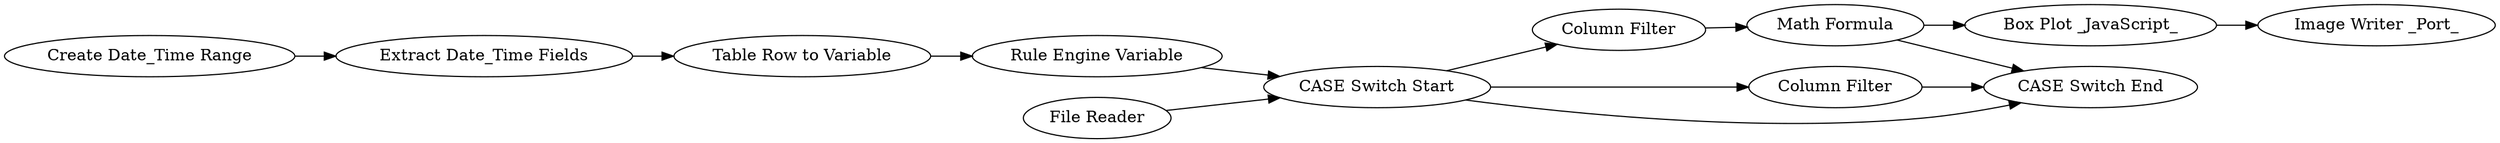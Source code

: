 digraph {
	55 [label="Math Formula"]
	61 [label="Column Filter"]
	62 [label="Column Filter"]
	64 [label="Create Date_Time Range"]
	66 [label="Rule Engine Variable"]
	67 [label="Box Plot _JavaScript_"]
	68 [label="Table Row to Variable"]
	70 [label="Image Writer _Port_"]
	71 [label="File Reader"]
	72 [label="CASE Switch Start"]
	73 [label="CASE Switch End"]
	74 [label="Extract Date_Time Fields"]
	55 -> 67
	55 -> 73
	61 -> 55
	62 -> 73
	64 -> 74
	66 -> 72
	67 -> 70
	68 -> 66
	71 -> 72
	72 -> 73
	72 -> 61
	72 -> 62
	74 -> 68
	rankdir=LR
}
